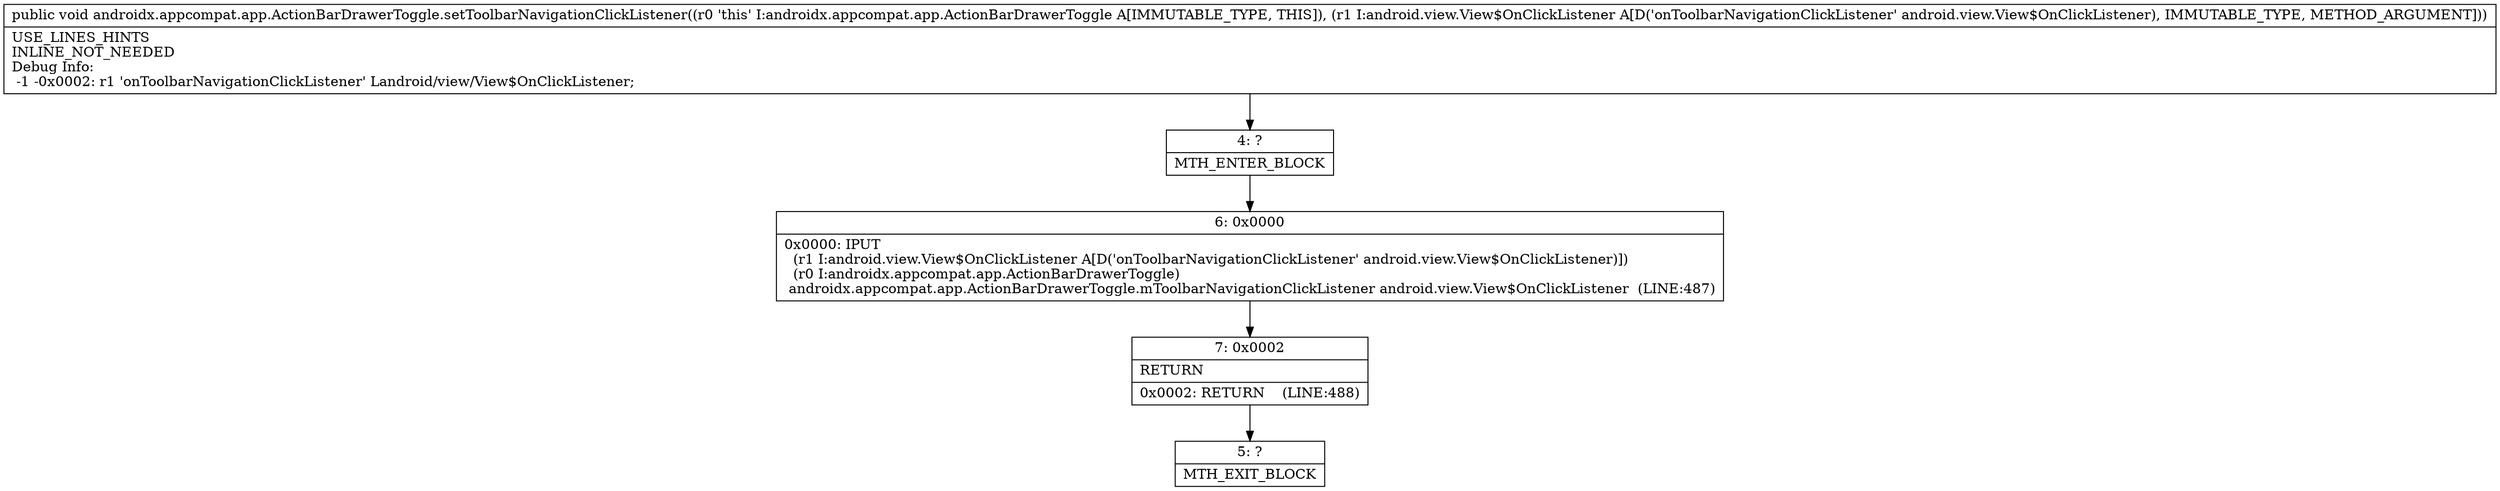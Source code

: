 digraph "CFG forandroidx.appcompat.app.ActionBarDrawerToggle.setToolbarNavigationClickListener(Landroid\/view\/View$OnClickListener;)V" {
Node_4 [shape=record,label="{4\:\ ?|MTH_ENTER_BLOCK\l}"];
Node_6 [shape=record,label="{6\:\ 0x0000|0x0000: IPUT  \l  (r1 I:android.view.View$OnClickListener A[D('onToolbarNavigationClickListener' android.view.View$OnClickListener)])\l  (r0 I:androidx.appcompat.app.ActionBarDrawerToggle)\l androidx.appcompat.app.ActionBarDrawerToggle.mToolbarNavigationClickListener android.view.View$OnClickListener  (LINE:487)\l}"];
Node_7 [shape=record,label="{7\:\ 0x0002|RETURN\l|0x0002: RETURN    (LINE:488)\l}"];
Node_5 [shape=record,label="{5\:\ ?|MTH_EXIT_BLOCK\l}"];
MethodNode[shape=record,label="{public void androidx.appcompat.app.ActionBarDrawerToggle.setToolbarNavigationClickListener((r0 'this' I:androidx.appcompat.app.ActionBarDrawerToggle A[IMMUTABLE_TYPE, THIS]), (r1 I:android.view.View$OnClickListener A[D('onToolbarNavigationClickListener' android.view.View$OnClickListener), IMMUTABLE_TYPE, METHOD_ARGUMENT]))  | USE_LINES_HINTS\lINLINE_NOT_NEEDED\lDebug Info:\l  \-1 \-0x0002: r1 'onToolbarNavigationClickListener' Landroid\/view\/View$OnClickListener;\l}"];
MethodNode -> Node_4;Node_4 -> Node_6;
Node_6 -> Node_7;
Node_7 -> Node_5;
}

